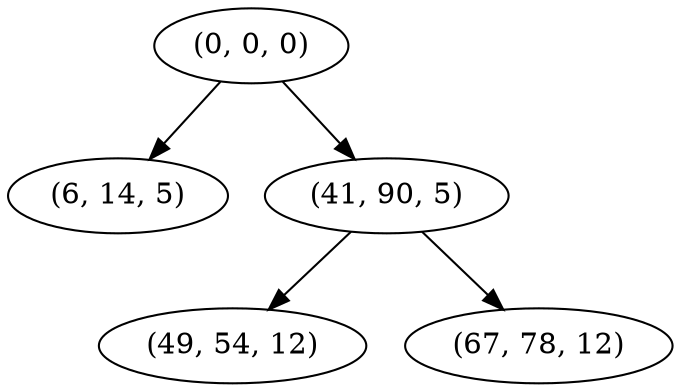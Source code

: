 digraph tree {
    "(0, 0, 0)";
    "(6, 14, 5)";
    "(41, 90, 5)";
    "(49, 54, 12)";
    "(67, 78, 12)";
    "(0, 0, 0)" -> "(6, 14, 5)";
    "(0, 0, 0)" -> "(41, 90, 5)";
    "(41, 90, 5)" -> "(49, 54, 12)";
    "(41, 90, 5)" -> "(67, 78, 12)";
}
